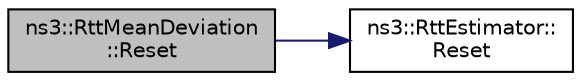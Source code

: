 digraph "ns3::RttMeanDeviation::Reset"
{
 // LATEX_PDF_SIZE
  edge [fontname="Helvetica",fontsize="10",labelfontname="Helvetica",labelfontsize="10"];
  node [fontname="Helvetica",fontsize="10",shape=record];
  rankdir="LR";
  Node1 [label="ns3::RttMeanDeviation\l::Reset",height=0.2,width=0.4,color="black", fillcolor="grey75", style="filled", fontcolor="black",tooltip="Resets the estimator."];
  Node1 -> Node2 [color="midnightblue",fontsize="10",style="solid",fontname="Helvetica"];
  Node2 [label="ns3::RttEstimator::\lReset",height=0.2,width=0.4,color="black", fillcolor="white", style="filled",URL="$classns3_1_1_rtt_estimator.html#a53237f5f20e3515f284cfc68b02cf45d",tooltip="Resets the estimation to its initial state."];
}
